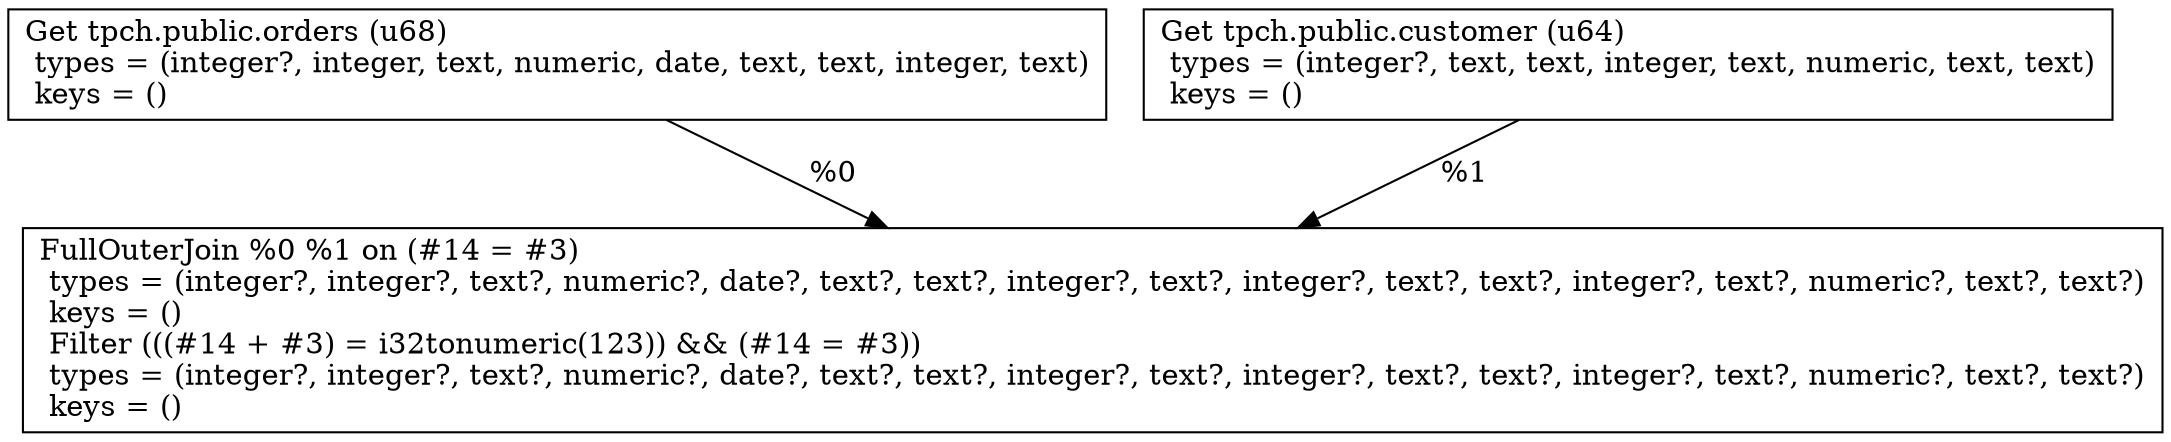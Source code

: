 digraph G {
    node0 [shape = record, label=" Get tpch.public.orders (u68)\l  types = (integer?, integer, text, numeric, date, text, text, integer, text)\l  keys = ()\l"]
    node1 [shape = record, label=" Get tpch.public.customer (u64)\l  types = (integer?, text, text, integer, text, numeric, text, text)\l  keys = ()\l"]
    node2 [shape = record, label=" FullOuterJoin %0 %1 on (#14 = #3)\l  types = (integer?, integer?, text?, numeric?, date?, text?, text?, integer?, text?, integer?, text?, text?, integer?, text?, numeric?, text?, text?)\l  keys = ()\l Filter (((#14 + #3) = i32tonumeric(123)) && (#14 = #3))\l  types = (integer?, integer?, text?, numeric?, date?, text?, text?, integer?, text?, integer?, text?, text?, integer?, text?, numeric?, text?, text?)\l  keys = ()\l"]
    node1 -> node2 [label = "%1\l"]
    node0 -> node2 [label = "%0\l"]
}
